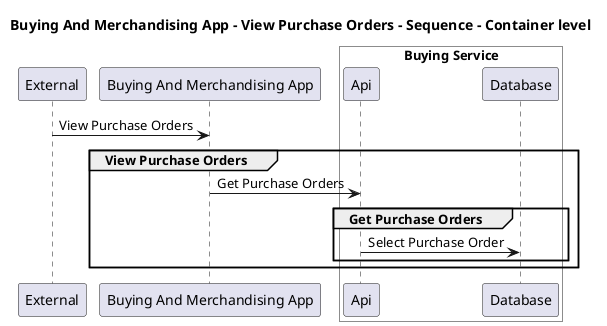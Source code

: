 @startuml

title Buying And Merchandising App - View Purchase Orders - Sequence - Container level

participant "External" as C4InterFlow.SoftwareSystems.ExternalSystem
participant "Buying And Merchandising App" as ECommercePlatform.SoftwareSystems.BuyingAndMerchandisingApp

box "Buying Service" #White
    participant "Api" as ECommercePlatform.SoftwareSystems.BuyingService.Containers.Api
    participant "Database" as ECommercePlatform.SoftwareSystems.BuyingService.Containers.Database
end box


C4InterFlow.SoftwareSystems.ExternalSystem -> ECommercePlatform.SoftwareSystems.BuyingAndMerchandisingApp : View Purchase Orders
group View Purchase Orders
ECommercePlatform.SoftwareSystems.BuyingAndMerchandisingApp -> ECommercePlatform.SoftwareSystems.BuyingService.Containers.Api : Get Purchase Orders
group Get Purchase Orders
ECommercePlatform.SoftwareSystems.BuyingService.Containers.Api -> ECommercePlatform.SoftwareSystems.BuyingService.Containers.Database : Select Purchase Order
end
end


@enduml
